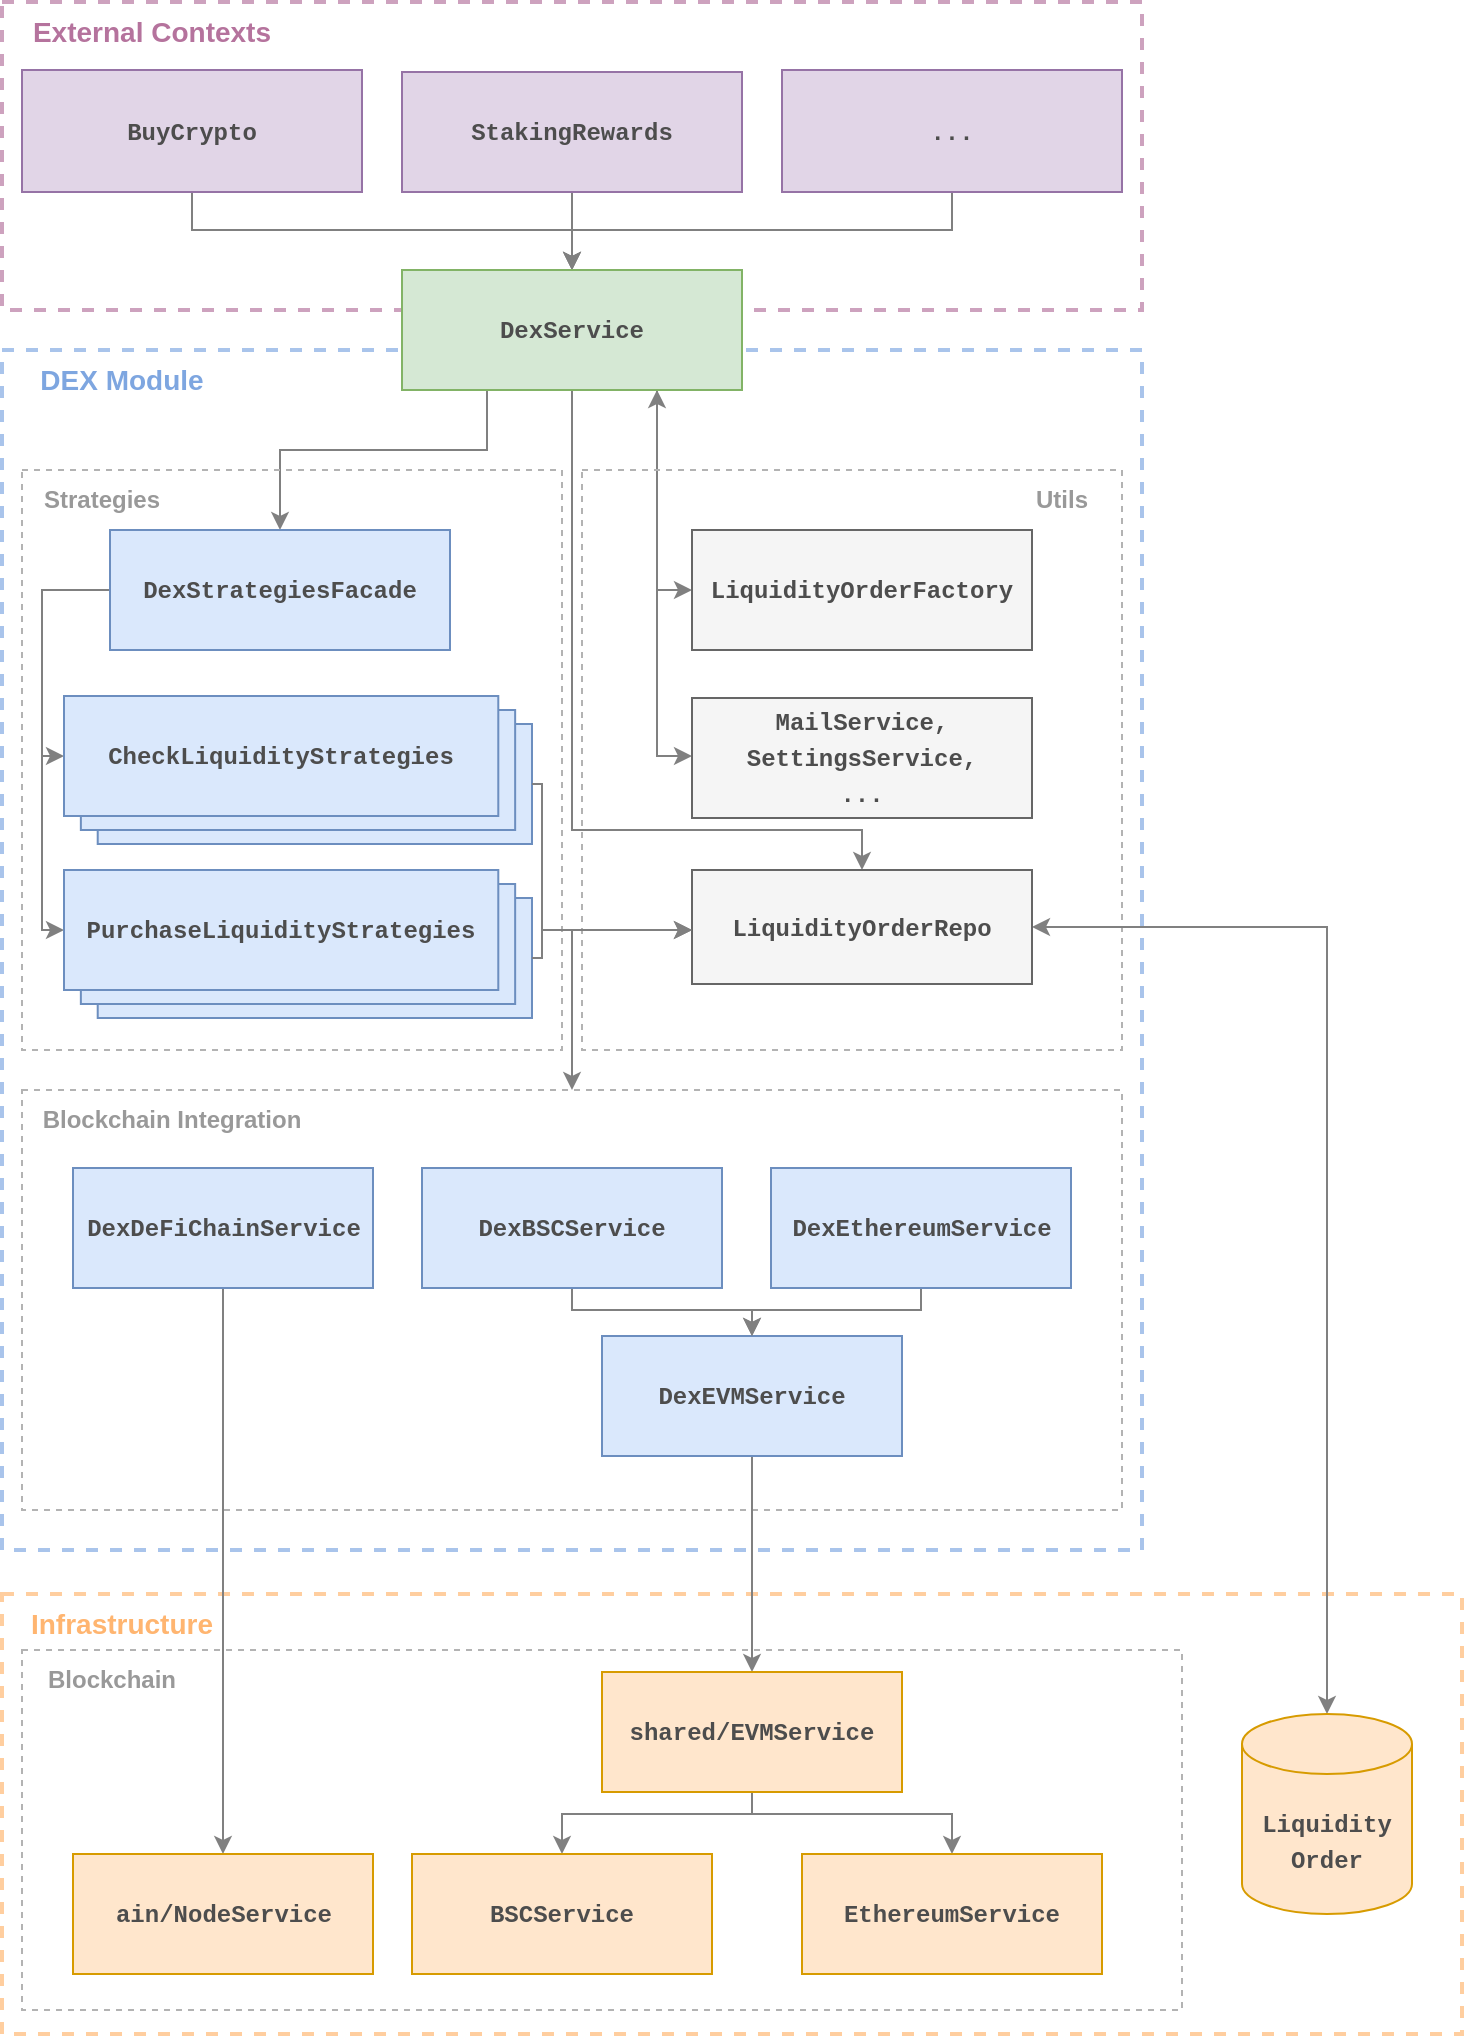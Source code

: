 <mxfile version="20.2.7" type="device"><diagram id="12PY5aFWA_ljysrdh4Pe" name="Page-1"><mxGraphModel dx="731" dy="394" grid="1" gridSize="10" guides="1" tooltips="1" connect="1" arrows="1" fold="1" page="1" pageScale="1" pageWidth="827" pageHeight="1169" math="0" shadow="0"><root><mxCell id="0"/><mxCell id="1" parent="0"/><mxCell id="n7yStChZogiXyz23z90e-111" value="" style="rounded=0;whiteSpace=wrap;html=1;dashed=1;strokeWidth=2;strokeColor=#FFCE9F;fillColor=none;" vertex="1" parent="1"><mxGeometry x="100" y="1682" width="730" height="220" as="geometry"/></mxCell><mxCell id="n7yStChZogiXyz23z90e-62" value="" style="rounded=0;whiteSpace=wrap;html=1;dashed=1;strokeWidth=2;strokeColor=#A9C4EB;fillColor=none;" vertex="1" parent="1"><mxGeometry x="100" y="1060" width="570" height="600" as="geometry"/></mxCell><mxCell id="n7yStChZogiXyz23z90e-85" value="" style="rounded=0;whiteSpace=wrap;html=1;labelBackgroundColor=none;fontSize=14;fontColor=#4D4D4D;strokeColor=#B3B3B3;strokeWidth=1;fillColor=none;dashed=1;" vertex="1" parent="1"><mxGeometry x="110" y="1430" width="550" height="210" as="geometry"/></mxCell><mxCell id="n7yStChZogiXyz23z90e-56" value="" style="rounded=0;whiteSpace=wrap;html=1;dashed=1;strokeWidth=2;strokeColor=#CDA2BE;fillColor=none;" vertex="1" parent="1"><mxGeometry x="100" y="886" width="570" height="154" as="geometry"/></mxCell><mxCell id="n7yStChZogiXyz23z90e-57" value="&lt;b style=&quot;font-size: 14px;&quot;&gt;&lt;font color=&quot;#b5739d&quot; style=&quot;font-size: 14px;&quot;&gt;External Contexts&lt;/font&gt;&lt;/b&gt;" style="text;html=1;strokeColor=none;fillColor=none;align=center;verticalAlign=middle;whiteSpace=wrap;rounded=0;dashed=1;fontSize=14;" vertex="1" parent="1"><mxGeometry x="100" y="886" width="150" height="30" as="geometry"/></mxCell><mxCell id="n7yStChZogiXyz23z90e-96" style="edgeStyle=orthogonalEdgeStyle;rounded=0;orthogonalLoop=1;jettySize=auto;html=1;fontSize=14;fontColor=#4D4D4D;strokeColor=#808080;" edge="1" parent="1" source="n7yStChZogiXyz23z90e-58" target="n7yStChZogiXyz23z90e-63"><mxGeometry relative="1" as="geometry"><Array as="points"><mxPoint x="195" y="1000"/><mxPoint x="385" y="1000"/></Array></mxGeometry></mxCell><mxCell id="n7yStChZogiXyz23z90e-58" value="&lt;div style=&quot;font-family: Menlo, Monaco, &amp;quot;Courier New&amp;quot;, monospace; font-size: 12px; line-height: 18px;&quot;&gt;&lt;font color=&quot;#4d4d4d&quot;&gt;&lt;b&gt;BuyCrypto&lt;/b&gt;&lt;/font&gt;&lt;/div&gt;" style="rounded=0;whiteSpace=wrap;html=1;fontSize=14;strokeWidth=1;fillColor=#e1d5e7;strokeColor=#9673a6;" vertex="1" parent="1"><mxGeometry x="110" y="920" width="170" height="61" as="geometry"/></mxCell><mxCell id="n7yStChZogiXyz23z90e-97" style="edgeStyle=orthogonalEdgeStyle;rounded=0;orthogonalLoop=1;jettySize=auto;html=1;entryX=0.5;entryY=0;entryDx=0;entryDy=0;fontSize=14;fontColor=#4D4D4D;strokeColor=#808080;" edge="1" parent="1" source="n7yStChZogiXyz23z90e-59" target="n7yStChZogiXyz23z90e-63"><mxGeometry relative="1" as="geometry"/></mxCell><mxCell id="n7yStChZogiXyz23z90e-59" value="&lt;div style=&quot;font-family: Menlo, Monaco, &amp;quot;Courier New&amp;quot;, monospace; font-size: 12px; line-height: 18px;&quot;&gt;&lt;font color=&quot;#4d4d4d&quot;&gt;&lt;b&gt;StakingRewards&lt;/b&gt;&lt;/font&gt;&lt;/div&gt;" style="rounded=0;whiteSpace=wrap;html=1;fontSize=14;strokeWidth=1;fillColor=#e1d5e7;strokeColor=#9673a6;" vertex="1" parent="1"><mxGeometry x="300" y="921" width="170" height="60" as="geometry"/></mxCell><mxCell id="n7yStChZogiXyz23z90e-98" style="edgeStyle=orthogonalEdgeStyle;rounded=0;orthogonalLoop=1;jettySize=auto;html=1;fontSize=14;fontColor=#4D4D4D;strokeColor=#808080;" edge="1" parent="1" source="n7yStChZogiXyz23z90e-60" target="n7yStChZogiXyz23z90e-63"><mxGeometry relative="1" as="geometry"><Array as="points"><mxPoint x="575" y="1000"/><mxPoint x="385" y="1000"/></Array></mxGeometry></mxCell><mxCell id="n7yStChZogiXyz23z90e-60" value="&lt;div style=&quot;font-family: Menlo, Monaco, &amp;quot;Courier New&amp;quot;, monospace; font-size: 12px; line-height: 18px;&quot;&gt;&lt;font color=&quot;#4d4d4d&quot;&gt;&lt;b&gt;...&lt;/b&gt;&lt;/font&gt;&lt;/div&gt;" style="rounded=0;whiteSpace=wrap;html=1;fontSize=14;strokeWidth=1;fillColor=#e1d5e7;strokeColor=#9673a6;" vertex="1" parent="1"><mxGeometry x="490" y="920" width="170" height="61" as="geometry"/></mxCell><mxCell id="n7yStChZogiXyz23z90e-61" value="&lt;b style=&quot;font-size: 14px;&quot;&gt;&lt;font color=&quot;#7ea6e0&quot; style=&quot;font-size: 14px;&quot;&gt;DEX Module&lt;/font&gt;&lt;/b&gt;" style="text;html=1;strokeColor=none;fillColor=none;align=center;verticalAlign=middle;whiteSpace=wrap;rounded=0;dashed=1;fontSize=14;" vertex="1" parent="1"><mxGeometry x="100" y="1060" width="120" height="30" as="geometry"/></mxCell><mxCell id="n7yStChZogiXyz23z90e-99" style="edgeStyle=orthogonalEdgeStyle;rounded=0;orthogonalLoop=1;jettySize=auto;html=1;fontSize=14;fontColor=#4D4D4D;exitX=0.25;exitY=1;exitDx=0;exitDy=0;strokeColor=#808080;" edge="1" parent="1" source="n7yStChZogiXyz23z90e-63" target="n7yStChZogiXyz23z90e-66"><mxGeometry relative="1" as="geometry"><Array as="points"><mxPoint x="343" y="1110"/><mxPoint x="239" y="1110"/></Array></mxGeometry></mxCell><mxCell id="n7yStChZogiXyz23z90e-100" style="edgeStyle=orthogonalEdgeStyle;rounded=0;orthogonalLoop=1;jettySize=auto;html=1;fontSize=14;fontColor=#4D4D4D;exitX=0.75;exitY=1;exitDx=0;exitDy=0;startArrow=classic;startFill=1;strokeColor=#808080;" edge="1" parent="1" source="n7yStChZogiXyz23z90e-63" target="n7yStChZogiXyz23z90e-82"><mxGeometry relative="1" as="geometry"><Array as="points"><mxPoint x="428" y="1180"/></Array></mxGeometry></mxCell><mxCell id="n7yStChZogiXyz23z90e-104" style="edgeStyle=orthogonalEdgeStyle;rounded=0;orthogonalLoop=1;jettySize=auto;html=1;fontSize=14;fontColor=#4D4D4D;startArrow=none;startFill=0;strokeColor=#808080;" edge="1" parent="1" source="n7yStChZogiXyz23z90e-63" target="n7yStChZogiXyz23z90e-92"><mxGeometry relative="1" as="geometry"><Array as="points"><mxPoint x="385" y="1300"/><mxPoint x="530" y="1300"/></Array></mxGeometry></mxCell><mxCell id="n7yStChZogiXyz23z90e-131" style="edgeStyle=orthogonalEdgeStyle;rounded=0;orthogonalLoop=1;jettySize=auto;html=1;fontFamily=Helvetica;fontSize=12;fontColor=#FFB570;startArrow=none;startFill=0;strokeColor=#808080;exitX=0.75;exitY=1;exitDx=0;exitDy=0;" edge="1" parent="1" source="n7yStChZogiXyz23z90e-63" target="n7yStChZogiXyz23z90e-130"><mxGeometry relative="1" as="geometry"><Array as="points"><mxPoint x="428" y="1263"/></Array></mxGeometry></mxCell><mxCell id="n7yStChZogiXyz23z90e-63" value="&lt;div style=&quot;font-family: Menlo, Monaco, &amp;quot;Courier New&amp;quot;, monospace; font-size: 12px; line-height: 18px;&quot;&gt;&lt;font color=&quot;#4d4d4d&quot;&gt;&lt;b&gt;DexService&lt;/b&gt;&lt;/font&gt;&lt;/div&gt;" style="rounded=0;whiteSpace=wrap;html=1;fontSize=14;strokeWidth=1;fillColor=#d5e8d4;strokeColor=#82b366;" vertex="1" parent="1"><mxGeometry x="300" y="1020" width="170" height="60" as="geometry"/></mxCell><mxCell id="n7yStChZogiXyz23z90e-64" value="" style="rounded=0;whiteSpace=wrap;html=1;labelBackgroundColor=none;fontSize=14;fontColor=#4D4D4D;strokeColor=#B3B3B3;strokeWidth=1;fillColor=none;dashed=1;" vertex="1" parent="1"><mxGeometry x="110" y="1120" width="270" height="290" as="geometry"/></mxCell><mxCell id="n7yStChZogiXyz23z90e-65" value="Strategies" style="text;html=1;strokeColor=none;fillColor=none;align=center;verticalAlign=middle;whiteSpace=wrap;rounded=0;dashed=1;labelBackgroundColor=none;fontSize=12;fontColor=#999999;fontStyle=1" vertex="1" parent="1"><mxGeometry x="110" y="1120" width="80" height="30" as="geometry"/></mxCell><mxCell id="n7yStChZogiXyz23z90e-101" style="rounded=0;orthogonalLoop=1;jettySize=auto;html=1;fontSize=14;fontColor=#808080;startArrow=none;startFill=0;entryX=0;entryY=0.5;entryDx=0;entryDy=0;edgeStyle=orthogonalEdgeStyle;exitX=0;exitY=0.5;exitDx=0;exitDy=0;strokeColor=#808080;" edge="1" parent="1" source="n7yStChZogiXyz23z90e-66" target="n7yStChZogiXyz23z90e-70"><mxGeometry relative="1" as="geometry"><Array as="points"><mxPoint x="120" y="1180"/><mxPoint x="120" y="1263"/></Array></mxGeometry></mxCell><mxCell id="n7yStChZogiXyz23z90e-103" style="edgeStyle=orthogonalEdgeStyle;rounded=0;orthogonalLoop=1;jettySize=auto;html=1;fontSize=14;fontColor=#808080;startArrow=none;startFill=0;strokeColor=#808080;" edge="1" parent="1" source="n7yStChZogiXyz23z90e-66" target="n7yStChZogiXyz23z90e-79"><mxGeometry relative="1" as="geometry"><Array as="points"><mxPoint x="120" y="1180"/><mxPoint x="120" y="1350"/></Array></mxGeometry></mxCell><mxCell id="n7yStChZogiXyz23z90e-66" value="&lt;div style=&quot;font-family: Menlo, Monaco, &amp;quot;Courier New&amp;quot;, monospace; font-size: 12px; line-height: 18px;&quot;&gt;&lt;font color=&quot;#4d4d4d&quot;&gt;&lt;b&gt;DexStrategiesFacade&lt;/b&gt;&lt;/font&gt;&lt;/div&gt;" style="rounded=0;whiteSpace=wrap;html=1;fontSize=14;strokeWidth=1;fillColor=#dae8fc;strokeColor=#6c8ebf;" vertex="1" parent="1"><mxGeometry x="154" y="1150" width="170" height="60" as="geometry"/></mxCell><mxCell id="n7yStChZogiXyz23z90e-75" value="" style="group" vertex="1" connectable="0" parent="1"><mxGeometry x="131" y="1233" width="234" height="74" as="geometry"/></mxCell><mxCell id="n7yStChZogiXyz23z90e-68" value="&lt;div style=&quot;font-family: Menlo, Monaco, &amp;quot;Courier New&amp;quot;, monospace; font-size: 12px; line-height: 18px;&quot;&gt;&lt;font color=&quot;#4d4d4d&quot;&gt;CheckLiquidityStrategies&lt;/font&gt;&lt;/div&gt;" style="rounded=0;whiteSpace=wrap;html=1;labelBackgroundColor=none;fontSize=14;strokeColor=#6c8ebf;strokeWidth=1;fillColor=#dae8fc;" vertex="1" parent="n7yStChZogiXyz23z90e-75"><mxGeometry x="16.857" y="14" width="217.143" height="60" as="geometry"/></mxCell><mxCell id="n7yStChZogiXyz23z90e-69" value="&lt;div style=&quot;font-family: Menlo, Monaco, &amp;quot;Courier New&amp;quot;, monospace; font-size: 12px; line-height: 18px;&quot;&gt;&lt;font color=&quot;#4d4d4d&quot;&gt;CheckLiquidityStrategies&lt;/font&gt;&lt;/div&gt;" style="rounded=0;whiteSpace=wrap;html=1;labelBackgroundColor=none;fontSize=14;strokeColor=#6c8ebf;strokeWidth=1;fillColor=#dae8fc;" vertex="1" parent="n7yStChZogiXyz23z90e-75"><mxGeometry x="8.429" y="7" width="217.143" height="60" as="geometry"/></mxCell><mxCell id="n7yStChZogiXyz23z90e-70" value="&lt;div style=&quot;font-family: Menlo, Monaco, &amp;quot;Courier New&amp;quot;, monospace; font-size: 12px; line-height: 18px;&quot;&gt;&lt;font color=&quot;#4d4d4d&quot;&gt;&lt;b&gt;CheckLiquidityStrategies&lt;/b&gt;&lt;/font&gt;&lt;/div&gt;" style="rounded=0;whiteSpace=wrap;html=1;labelBackgroundColor=none;fontSize=14;strokeColor=#6c8ebf;strokeWidth=1;fillColor=#dae8fc;" vertex="1" parent="n7yStChZogiXyz23z90e-75"><mxGeometry width="217.143" height="60" as="geometry"/></mxCell><mxCell id="n7yStChZogiXyz23z90e-76" value="" style="group" vertex="1" connectable="0" parent="1"><mxGeometry x="131" y="1320" width="234" height="74" as="geometry"/></mxCell><mxCell id="n7yStChZogiXyz23z90e-77" value="&lt;div style=&quot;font-family: Menlo, Monaco, &amp;quot;Courier New&amp;quot;, monospace; font-size: 12px; line-height: 18px;&quot;&gt;&lt;font color=&quot;#4d4d4d&quot;&gt;CheckLiquidityStrategies&lt;/font&gt;&lt;/div&gt;" style="rounded=0;whiteSpace=wrap;html=1;labelBackgroundColor=none;fontSize=14;strokeColor=#6c8ebf;strokeWidth=1;fillColor=#dae8fc;" vertex="1" parent="n7yStChZogiXyz23z90e-76"><mxGeometry x="16.857" y="14" width="217.143" height="60" as="geometry"/></mxCell><mxCell id="n7yStChZogiXyz23z90e-78" value="&lt;div style=&quot;font-family: Menlo, Monaco, &amp;quot;Courier New&amp;quot;, monospace; font-size: 12px; line-height: 18px;&quot;&gt;&lt;font color=&quot;#4d4d4d&quot;&gt;CheckLiquidityStrategies&lt;/font&gt;&lt;/div&gt;" style="rounded=0;whiteSpace=wrap;html=1;labelBackgroundColor=none;fontSize=14;strokeColor=#6c8ebf;strokeWidth=1;fillColor=#dae8fc;" vertex="1" parent="n7yStChZogiXyz23z90e-76"><mxGeometry x="8.429" y="7" width="217.143" height="60" as="geometry"/></mxCell><mxCell id="n7yStChZogiXyz23z90e-79" value="&lt;div style=&quot;font-family: Menlo, Monaco, &amp;quot;Courier New&amp;quot;, monospace; font-size: 12px; line-height: 18px;&quot;&gt;&lt;span style=&quot;color: rgb(77, 77, 77);&quot;&gt;&lt;b&gt;PurchaseLiquidityStrategies&lt;/b&gt;&lt;/span&gt;&lt;br&gt;&lt;/div&gt;" style="rounded=0;whiteSpace=wrap;html=1;labelBackgroundColor=none;fontSize=14;strokeColor=#6c8ebf;strokeWidth=1;fillColor=#dae8fc;" vertex="1" parent="n7yStChZogiXyz23z90e-76"><mxGeometry width="217.143" height="60" as="geometry"/></mxCell><mxCell id="n7yStChZogiXyz23z90e-80" value="" style="rounded=0;whiteSpace=wrap;html=1;labelBackgroundColor=none;fontSize=14;fontColor=#4D4D4D;strokeColor=#B3B3B3;strokeWidth=1;fillColor=none;dashed=1;" vertex="1" parent="1"><mxGeometry x="390" y="1120" width="270" height="290" as="geometry"/></mxCell><mxCell id="n7yStChZogiXyz23z90e-81" value="Utils" style="text;html=1;strokeColor=none;fillColor=none;align=center;verticalAlign=middle;whiteSpace=wrap;rounded=0;dashed=1;labelBackgroundColor=none;fontSize=12;fontColor=#999999;fontStyle=1" vertex="1" parent="1"><mxGeometry x="600" y="1120" width="60" height="30" as="geometry"/></mxCell><mxCell id="n7yStChZogiXyz23z90e-82" value="&lt;div style=&quot;font-family: Menlo, Monaco, &amp;quot;Courier New&amp;quot;, monospace; font-size: 12px; line-height: 18px;&quot;&gt;&lt;font color=&quot;#4d4d4d&quot;&gt;&lt;b&gt;LiquidityOrderFactory&lt;/b&gt;&lt;/font&gt;&lt;/div&gt;" style="rounded=0;whiteSpace=wrap;html=1;fontSize=14;strokeWidth=1;fillColor=#f5f5f5;strokeColor=#666666;fontColor=#333333;" vertex="1" parent="1"><mxGeometry x="445" y="1150" width="170" height="60" as="geometry"/></mxCell><mxCell id="n7yStChZogiXyz23z90e-84" value="Blockchain Integration" style="text;html=1;strokeColor=none;fillColor=none;align=center;verticalAlign=middle;whiteSpace=wrap;rounded=0;dashed=1;labelBackgroundColor=none;fontSize=12;fontColor=#999999;fontStyle=1" vertex="1" parent="1"><mxGeometry x="110" y="1430" width="150" height="30" as="geometry"/></mxCell><mxCell id="n7yStChZogiXyz23z90e-114" style="edgeStyle=orthogonalEdgeStyle;rounded=0;orthogonalLoop=1;jettySize=auto;html=1;fontSize=14;fontColor=#4D4D4D;startArrow=none;startFill=0;strokeColor=#808080;" edge="1" parent="1" source="n7yStChZogiXyz23z90e-86" target="n7yStChZogiXyz23z90e-112"><mxGeometry relative="1" as="geometry"/></mxCell><mxCell id="n7yStChZogiXyz23z90e-86" value="&lt;div style=&quot;font-family: Menlo, Monaco, &amp;quot;Courier New&amp;quot;, monospace; font-size: 12px; line-height: 18px;&quot;&gt;&lt;div style=&quot;line-height: 18px;&quot;&gt;&lt;font color=&quot;#4d4d4d&quot;&gt;&lt;b&gt;DexDeFiChainService&lt;/b&gt;&lt;/font&gt;&lt;/div&gt;&lt;/div&gt;" style="rounded=0;whiteSpace=wrap;html=1;fontSize=14;strokeWidth=1;fillColor=#dae8fc;strokeColor=#6c8ebf;flipH=0;flipV=1;" vertex="1" parent="1"><mxGeometry x="135.5" y="1469" width="150" height="60" as="geometry"/></mxCell><mxCell id="n7yStChZogiXyz23z90e-115" style="edgeStyle=orthogonalEdgeStyle;rounded=0;orthogonalLoop=1;jettySize=auto;html=1;fontSize=14;fontColor=#4D4D4D;startArrow=none;startFill=0;strokeColor=#808080;" edge="1" parent="1" source="n7yStChZogiXyz23z90e-87" target="n7yStChZogiXyz23z90e-113"><mxGeometry relative="1" as="geometry"/></mxCell><mxCell id="n7yStChZogiXyz23z90e-87" value="&lt;div style=&quot;font-family: Menlo, Monaco, &amp;quot;Courier New&amp;quot;, monospace; font-size: 12px; line-height: 18px;&quot;&gt;&lt;div style=&quot;line-height: 18px;&quot;&gt;&lt;div style=&quot;line-height: 18px;&quot;&gt;&lt;font color=&quot;#4d4d4d&quot;&gt;&lt;b&gt;DexEVMService&lt;/b&gt;&lt;/font&gt;&lt;/div&gt;&lt;/div&gt;&lt;/div&gt;" style="rounded=0;whiteSpace=wrap;html=1;fontSize=14;strokeWidth=1;fillColor=#dae8fc;strokeColor=#6c8ebf;" vertex="1" parent="1"><mxGeometry x="400" y="1553" width="150" height="60" as="geometry"/></mxCell><mxCell id="n7yStChZogiXyz23z90e-109" style="edgeStyle=orthogonalEdgeStyle;rounded=0;orthogonalLoop=1;jettySize=auto;html=1;fontSize=14;fontColor=#4D4D4D;startArrow=none;startFill=0;strokeColor=#808080;" edge="1" parent="1" source="n7yStChZogiXyz23z90e-88" target="n7yStChZogiXyz23z90e-87"><mxGeometry relative="1" as="geometry"><Array as="points"><mxPoint x="385" y="1540"/><mxPoint x="475" y="1540"/></Array></mxGeometry></mxCell><mxCell id="n7yStChZogiXyz23z90e-88" value="&lt;div style=&quot;font-family: Menlo, Monaco, &amp;quot;Courier New&amp;quot;, monospace; font-size: 12px; line-height: 18px;&quot;&gt;&lt;div style=&quot;line-height: 18px;&quot;&gt;&lt;div style=&quot;line-height: 18px;&quot;&gt;&lt;font color=&quot;#4d4d4d&quot;&gt;&lt;b&gt;DexBSCService&lt;/b&gt;&lt;/font&gt;&lt;/div&gt;&lt;/div&gt;&lt;/div&gt;" style="rounded=0;whiteSpace=wrap;html=1;fontSize=14;strokeWidth=1;fillColor=#dae8fc;strokeColor=#6c8ebf;flipH=0;flipV=1;" vertex="1" parent="1"><mxGeometry x="310" y="1469" width="150" height="60" as="geometry"/></mxCell><mxCell id="n7yStChZogiXyz23z90e-108" style="edgeStyle=orthogonalEdgeStyle;rounded=0;orthogonalLoop=1;jettySize=auto;html=1;fontSize=14;fontColor=#4D4D4D;startArrow=none;startFill=0;strokeColor=#808080;" edge="1" parent="1" source="n7yStChZogiXyz23z90e-89" target="n7yStChZogiXyz23z90e-87"><mxGeometry relative="1" as="geometry"><Array as="points"><mxPoint x="560" y="1540"/><mxPoint x="475" y="1540"/></Array></mxGeometry></mxCell><mxCell id="n7yStChZogiXyz23z90e-89" value="&lt;div style=&quot;font-family: Menlo, Monaco, &amp;quot;Courier New&amp;quot;, monospace; font-size: 12px; line-height: 18px;&quot;&gt;&lt;div style=&quot;line-height: 18px;&quot;&gt;&lt;div style=&quot;line-height: 18px;&quot;&gt;&lt;div style=&quot;line-height: 18px;&quot;&gt;&lt;font color=&quot;#4d4d4d&quot;&gt;&lt;b&gt;DexEthereumService&lt;/b&gt;&lt;/font&gt;&lt;/div&gt;&lt;/div&gt;&lt;/div&gt;&lt;/div&gt;" style="rounded=0;whiteSpace=wrap;html=1;fontSize=14;strokeWidth=1;fillColor=#dae8fc;strokeColor=#6c8ebf;flipH=0;flipV=1;" vertex="1" parent="1"><mxGeometry x="484.5" y="1469" width="150" height="60" as="geometry"/></mxCell><mxCell id="n7yStChZogiXyz23z90e-107" style="edgeStyle=orthogonalEdgeStyle;rounded=0;orthogonalLoop=1;jettySize=auto;html=1;fontSize=14;fontColor=#4D4D4D;startArrow=classic;startFill=1;strokeColor=#808080;" edge="1" parent="1" source="n7yStChZogiXyz23z90e-92" target="n7yStChZogiXyz23z90e-95"><mxGeometry relative="1" as="geometry"/></mxCell><mxCell id="n7yStChZogiXyz23z90e-92" value="&lt;div style=&quot;font-family: Menlo, Monaco, &amp;quot;Courier New&amp;quot;, monospace; font-size: 12px; line-height: 18px;&quot;&gt;&lt;font color=&quot;#4d4d4d&quot;&gt;&lt;b&gt;LiquidityOrderRepo&lt;/b&gt;&lt;/font&gt;&lt;/div&gt;" style="rounded=0;whiteSpace=wrap;html=1;fontSize=14;strokeWidth=1;fillColor=#f5f5f5;strokeColor=#666666;fontColor=#333333;" vertex="1" parent="1"><mxGeometry x="445" y="1320" width="170" height="57" as="geometry"/></mxCell><mxCell id="n7yStChZogiXyz23z90e-95" value="&lt;b style=&quot;color: rgb(77, 77, 77); font-family: Menlo, Monaco, &amp;quot;Courier New&amp;quot;, monospace; font-size: 12px;&quot;&gt;Liquidity&lt;br&gt;Order&lt;/b&gt;" style="shape=cylinder3;whiteSpace=wrap;html=1;boundedLbl=1;backgroundOutline=1;size=15;labelBackgroundColor=none;fontSize=14;strokeColor=#d79b00;strokeWidth=1;fillColor=#ffe6cc;" vertex="1" parent="1"><mxGeometry x="720" y="1742" width="85" height="100" as="geometry"/></mxCell><mxCell id="n7yStChZogiXyz23z90e-105" style="edgeStyle=orthogonalEdgeStyle;rounded=0;orthogonalLoop=1;jettySize=auto;html=1;fontSize=14;fontColor=#4D4D4D;startArrow=none;startFill=0;strokeColor=#808080;" edge="1" parent="1" source="n7yStChZogiXyz23z90e-77" target="n7yStChZogiXyz23z90e-92"><mxGeometry relative="1" as="geometry"><Array as="points"><mxPoint x="370" y="1364"/><mxPoint x="370" y="1350"/></Array></mxGeometry></mxCell><mxCell id="n7yStChZogiXyz23z90e-106" style="edgeStyle=orthogonalEdgeStyle;rounded=0;orthogonalLoop=1;jettySize=auto;html=1;fontSize=14;fontColor=#4D4D4D;startArrow=none;startFill=0;strokeColor=#808080;" edge="1" parent="1" source="n7yStChZogiXyz23z90e-68" target="n7yStChZogiXyz23z90e-92"><mxGeometry relative="1" as="geometry"><Array as="points"><mxPoint x="370" y="1277"/><mxPoint x="370" y="1350"/></Array></mxGeometry></mxCell><mxCell id="n7yStChZogiXyz23z90e-110" value="&lt;b style=&quot;font-size: 14px;&quot;&gt;&lt;font color=&quot;#ffb570&quot; style=&quot;font-size: 14px;&quot;&gt;Infrastructure&lt;/font&gt;&lt;/b&gt;" style="text;html=1;strokeColor=none;fillColor=none;align=center;verticalAlign=middle;whiteSpace=wrap;rounded=0;dashed=1;fontSize=14;" vertex="1" parent="1"><mxGeometry x="100" y="1682" width="120" height="30" as="geometry"/></mxCell><mxCell id="n7yStChZogiXyz23z90e-112" value="&lt;div style=&quot;font-family: Menlo, Monaco, &amp;quot;Courier New&amp;quot;, monospace; font-size: 12px; line-height: 18px;&quot;&gt;&lt;div style=&quot;line-height: 18px;&quot;&gt;&lt;font color=&quot;#4d4d4d&quot;&gt;&lt;b&gt;ain/NodeService&lt;/b&gt;&lt;/font&gt;&lt;/div&gt;&lt;/div&gt;" style="rounded=0;whiteSpace=wrap;html=1;fontSize=14;strokeWidth=1;fillColor=#ffe6cc;strokeColor=#d79b00;" vertex="1" parent="1"><mxGeometry x="135.5" y="1812" width="150" height="60" as="geometry"/></mxCell><mxCell id="n7yStChZogiXyz23z90e-118" style="edgeStyle=orthogonalEdgeStyle;rounded=0;orthogonalLoop=1;jettySize=auto;html=1;fontSize=14;fontColor=#4D4D4D;startArrow=none;startFill=0;strokeColor=#808080;" edge="1" parent="1" source="n7yStChZogiXyz23z90e-113" target="n7yStChZogiXyz23z90e-116"><mxGeometry relative="1" as="geometry"><Array as="points"><mxPoint x="475" y="1792"/><mxPoint x="380" y="1792"/></Array></mxGeometry></mxCell><mxCell id="n7yStChZogiXyz23z90e-119" style="edgeStyle=orthogonalEdgeStyle;rounded=0;orthogonalLoop=1;jettySize=auto;html=1;fontSize=14;fontColor=#4D4D4D;startArrow=none;startFill=0;strokeColor=#808080;" edge="1" parent="1" source="n7yStChZogiXyz23z90e-113" target="n7yStChZogiXyz23z90e-117"><mxGeometry relative="1" as="geometry"><Array as="points"><mxPoint x="475" y="1792"/><mxPoint x="575" y="1792"/></Array></mxGeometry></mxCell><mxCell id="n7yStChZogiXyz23z90e-113" value="&lt;div style=&quot;font-family: Menlo, Monaco, &amp;quot;Courier New&amp;quot;, monospace; font-size: 12px; line-height: 18px;&quot;&gt;&lt;div style=&quot;line-height: 18px;&quot;&gt;&lt;font color=&quot;#4d4d4d&quot;&gt;shared/EVMService&lt;/font&gt;&lt;/div&gt;&lt;/div&gt;" style="rounded=0;whiteSpace=wrap;html=1;fontSize=14;strokeWidth=1;fillColor=#ffe6cc;strokeColor=#d79b00;fontStyle=1" vertex="1" parent="1"><mxGeometry x="400" y="1721" width="150" height="60" as="geometry"/></mxCell><mxCell id="n7yStChZogiXyz23z90e-116" value="&lt;div style=&quot;font-family: Menlo, Monaco, &amp;quot;Courier New&amp;quot;, monospace; font-size: 12px; line-height: 18px;&quot;&gt;&lt;div style=&quot;line-height: 18px;&quot;&gt;&lt;font color=&quot;#4d4d4d&quot;&gt;&lt;b&gt;BSCService&lt;/b&gt;&lt;/font&gt;&lt;/div&gt;&lt;/div&gt;" style="rounded=0;whiteSpace=wrap;html=1;fontSize=14;strokeWidth=1;fillColor=#ffe6cc;strokeColor=#d79b00;" vertex="1" parent="1"><mxGeometry x="305" y="1812" width="150" height="60" as="geometry"/></mxCell><mxCell id="n7yStChZogiXyz23z90e-117" value="&lt;div style=&quot;font-family: Menlo, Monaco, &amp;quot;Courier New&amp;quot;, monospace; font-size: 12px; line-height: 18px;&quot;&gt;&lt;div style=&quot;line-height: 18px;&quot;&gt;&lt;font color=&quot;#4d4d4d&quot;&gt;&lt;b&gt;EthereumService&lt;/b&gt;&lt;/font&gt;&lt;/div&gt;&lt;/div&gt;" style="rounded=0;whiteSpace=wrap;html=1;fontSize=14;strokeWidth=1;fillColor=#ffe6cc;strokeColor=#d79b00;" vertex="1" parent="1"><mxGeometry x="500" y="1812" width="150" height="60" as="geometry"/></mxCell><mxCell id="n7yStChZogiXyz23z90e-126" style="edgeStyle=orthogonalEdgeStyle;rounded=0;orthogonalLoop=1;jettySize=auto;html=1;fontFamily=Helvetica;fontSize=12;fontColor=#999999;startArrow=none;startFill=0;strokeColor=#808080;exitX=1;exitY=0.5;exitDx=0;exitDy=0;" edge="1" parent="1" source="n7yStChZogiXyz23z90e-77" target="n7yStChZogiXyz23z90e-85"><mxGeometry relative="1" as="geometry"><Array as="points"><mxPoint x="370" y="1364"/><mxPoint x="370" y="1350"/><mxPoint x="385" y="1350"/></Array></mxGeometry></mxCell><mxCell id="n7yStChZogiXyz23z90e-127" value="" style="rounded=0;whiteSpace=wrap;html=1;labelBackgroundColor=none;fontSize=14;fontColor=#4D4D4D;strokeColor=#B3B3B3;strokeWidth=1;fillColor=none;dashed=1;" vertex="1" parent="1"><mxGeometry x="110" y="1710" width="580" height="180" as="geometry"/></mxCell><mxCell id="n7yStChZogiXyz23z90e-129" value="Blockchain" style="text;html=1;strokeColor=none;fillColor=none;align=center;verticalAlign=middle;whiteSpace=wrap;rounded=0;dashed=1;labelBackgroundColor=none;fontSize=12;fontColor=#999999;fontStyle=1" vertex="1" parent="1"><mxGeometry x="110" y="1710" width="90" height="30" as="geometry"/></mxCell><mxCell id="n7yStChZogiXyz23z90e-130" value="&lt;div style=&quot;font-family: Menlo, Monaco, &amp;quot;Courier New&amp;quot;, monospace; font-size: 12px; line-height: 18px;&quot;&gt;&lt;font color=&quot;#4d4d4d&quot;&gt;&lt;b&gt;MailService, SettingsService,&lt;/b&gt;&lt;/font&gt;&lt;/div&gt;&lt;div style=&quot;font-family: Menlo, Monaco, &amp;quot;Courier New&amp;quot;, monospace; font-size: 12px; line-height: 18px;&quot;&gt;&lt;font color=&quot;#4d4d4d&quot;&gt;&lt;b&gt;...&lt;/b&gt;&lt;/font&gt;&lt;/div&gt;" style="rounded=0;whiteSpace=wrap;html=1;fontSize=14;strokeWidth=1;fillColor=#f5f5f5;strokeColor=#666666;fontColor=#333333;" vertex="1" parent="1"><mxGeometry x="445" y="1234" width="170" height="60" as="geometry"/></mxCell></root></mxGraphModel></diagram></mxfile>